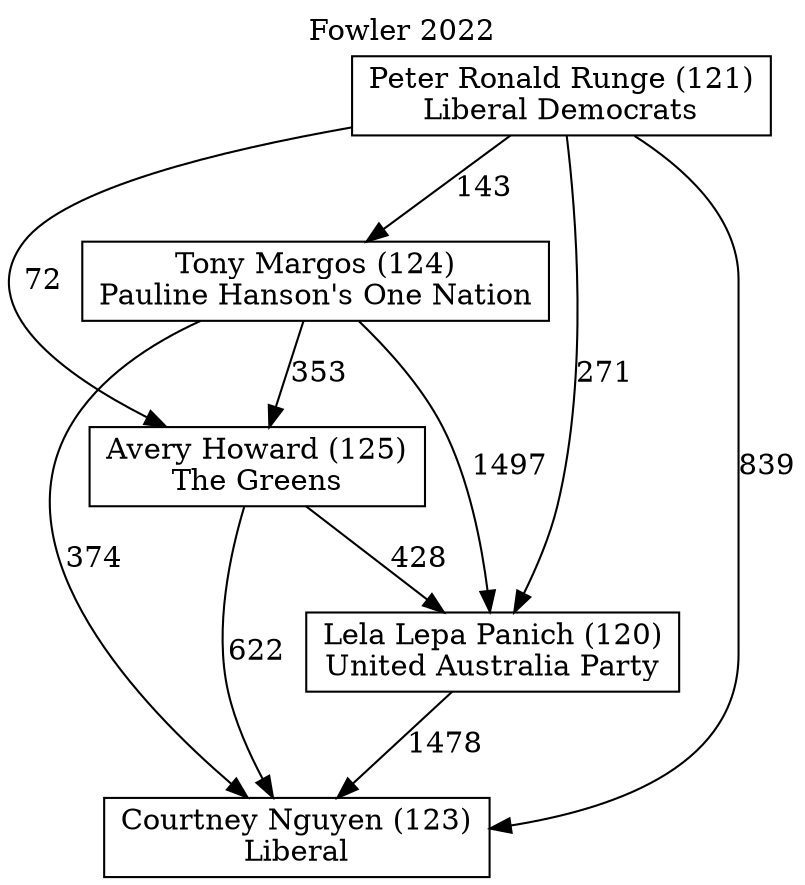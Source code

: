// House preference flow
digraph "Courtney Nguyen (123)_Fowler_2022" {
	graph [label="Fowler 2022" labelloc=t mclimit=10]
	node [shape=box]
	"Avery Howard (125)" [label="Avery Howard (125)
The Greens"]
	"Courtney Nguyen (123)" [label="Courtney Nguyen (123)
Liberal"]
	"Lela Lepa Panich (120)" [label="Lela Lepa Panich (120)
United Australia Party"]
	"Peter Ronald Runge (121)" [label="Peter Ronald Runge (121)
Liberal Democrats"]
	"Tony Margos (124)" [label="Tony Margos (124)
Pauline Hanson's One Nation"]
	"Peter Ronald Runge (121)" -> "Courtney Nguyen (123)" [label=839]
	"Tony Margos (124)" -> "Lela Lepa Panich (120)" [label=1497]
	"Tony Margos (124)" -> "Courtney Nguyen (123)" [label=374]
	"Lela Lepa Panich (120)" -> "Courtney Nguyen (123)" [label=1478]
	"Peter Ronald Runge (121)" -> "Avery Howard (125)" [label=72]
	"Avery Howard (125)" -> "Lela Lepa Panich (120)" [label=428]
	"Tony Margos (124)" -> "Avery Howard (125)" [label=353]
	"Avery Howard (125)" -> "Courtney Nguyen (123)" [label=622]
	"Peter Ronald Runge (121)" -> "Tony Margos (124)" [label=143]
	"Peter Ronald Runge (121)" -> "Lela Lepa Panich (120)" [label=271]
}
